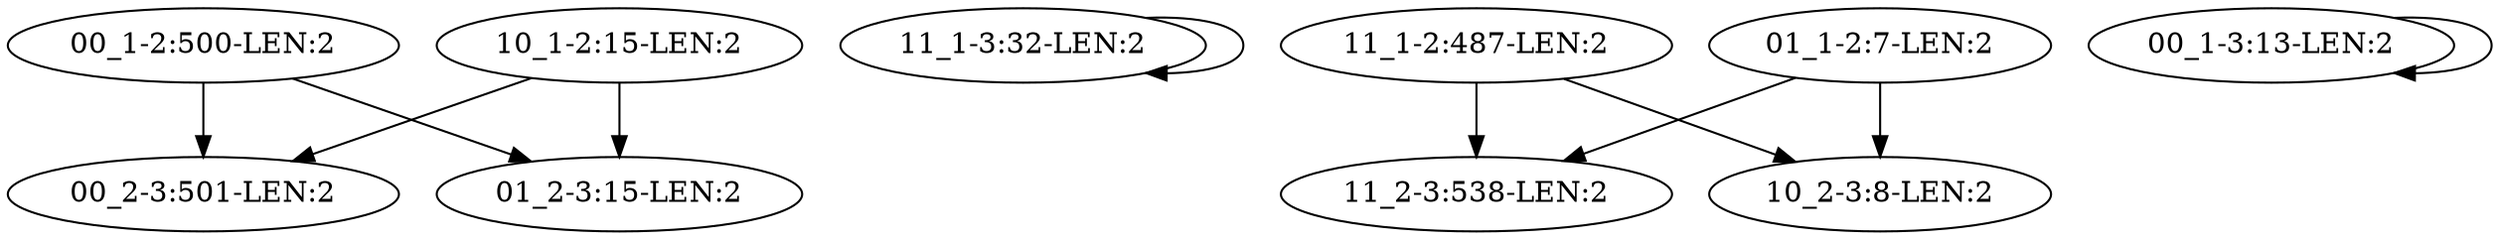digraph G {
    "00_1-2:500-LEN:2" -> "00_2-3:501-LEN:2";
    "00_1-2:500-LEN:2" -> "01_2-3:15-LEN:2";
    "11_1-3:32-LEN:2" -> "11_1-3:32-LEN:2";
    "11_1-2:487-LEN:2" -> "11_2-3:538-LEN:2";
    "11_1-2:487-LEN:2" -> "10_2-3:8-LEN:2";
    "01_1-2:7-LEN:2" -> "11_2-3:538-LEN:2";
    "01_1-2:7-LEN:2" -> "10_2-3:8-LEN:2";
    "00_1-3:13-LEN:2" -> "00_1-3:13-LEN:2";
    "10_1-2:15-LEN:2" -> "00_2-3:501-LEN:2";
    "10_1-2:15-LEN:2" -> "01_2-3:15-LEN:2";
}
